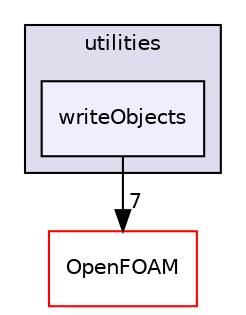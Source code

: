 digraph "src/functionObjects/utilities/writeObjects" {
  bgcolor=transparent;
  compound=true
  node [ fontsize="10", fontname="Helvetica"];
  edge [ labelfontsize="10", labelfontname="Helvetica"];
  subgraph clusterdir_f7452075bcc4ab0cc3fc3ac03be416ce {
    graph [ bgcolor="#ddddee", pencolor="black", label="utilities" fontname="Helvetica", fontsize="10", URL="dir_f7452075bcc4ab0cc3fc3ac03be416ce.html"]
  dir_a04821d01f681db3858435f585854959 [shape=box, label="writeObjects", style="filled", fillcolor="#eeeeff", pencolor="black", URL="dir_a04821d01f681db3858435f585854959.html"];
  }
  dir_c5473ff19b20e6ec4dfe5c310b3778a8 [shape=box label="OpenFOAM" color="red" URL="dir_c5473ff19b20e6ec4dfe5c310b3778a8.html"];
  dir_a04821d01f681db3858435f585854959->dir_c5473ff19b20e6ec4dfe5c310b3778a8 [headlabel="7", labeldistance=1.5 headhref="dir_001389_002151.html"];
}
